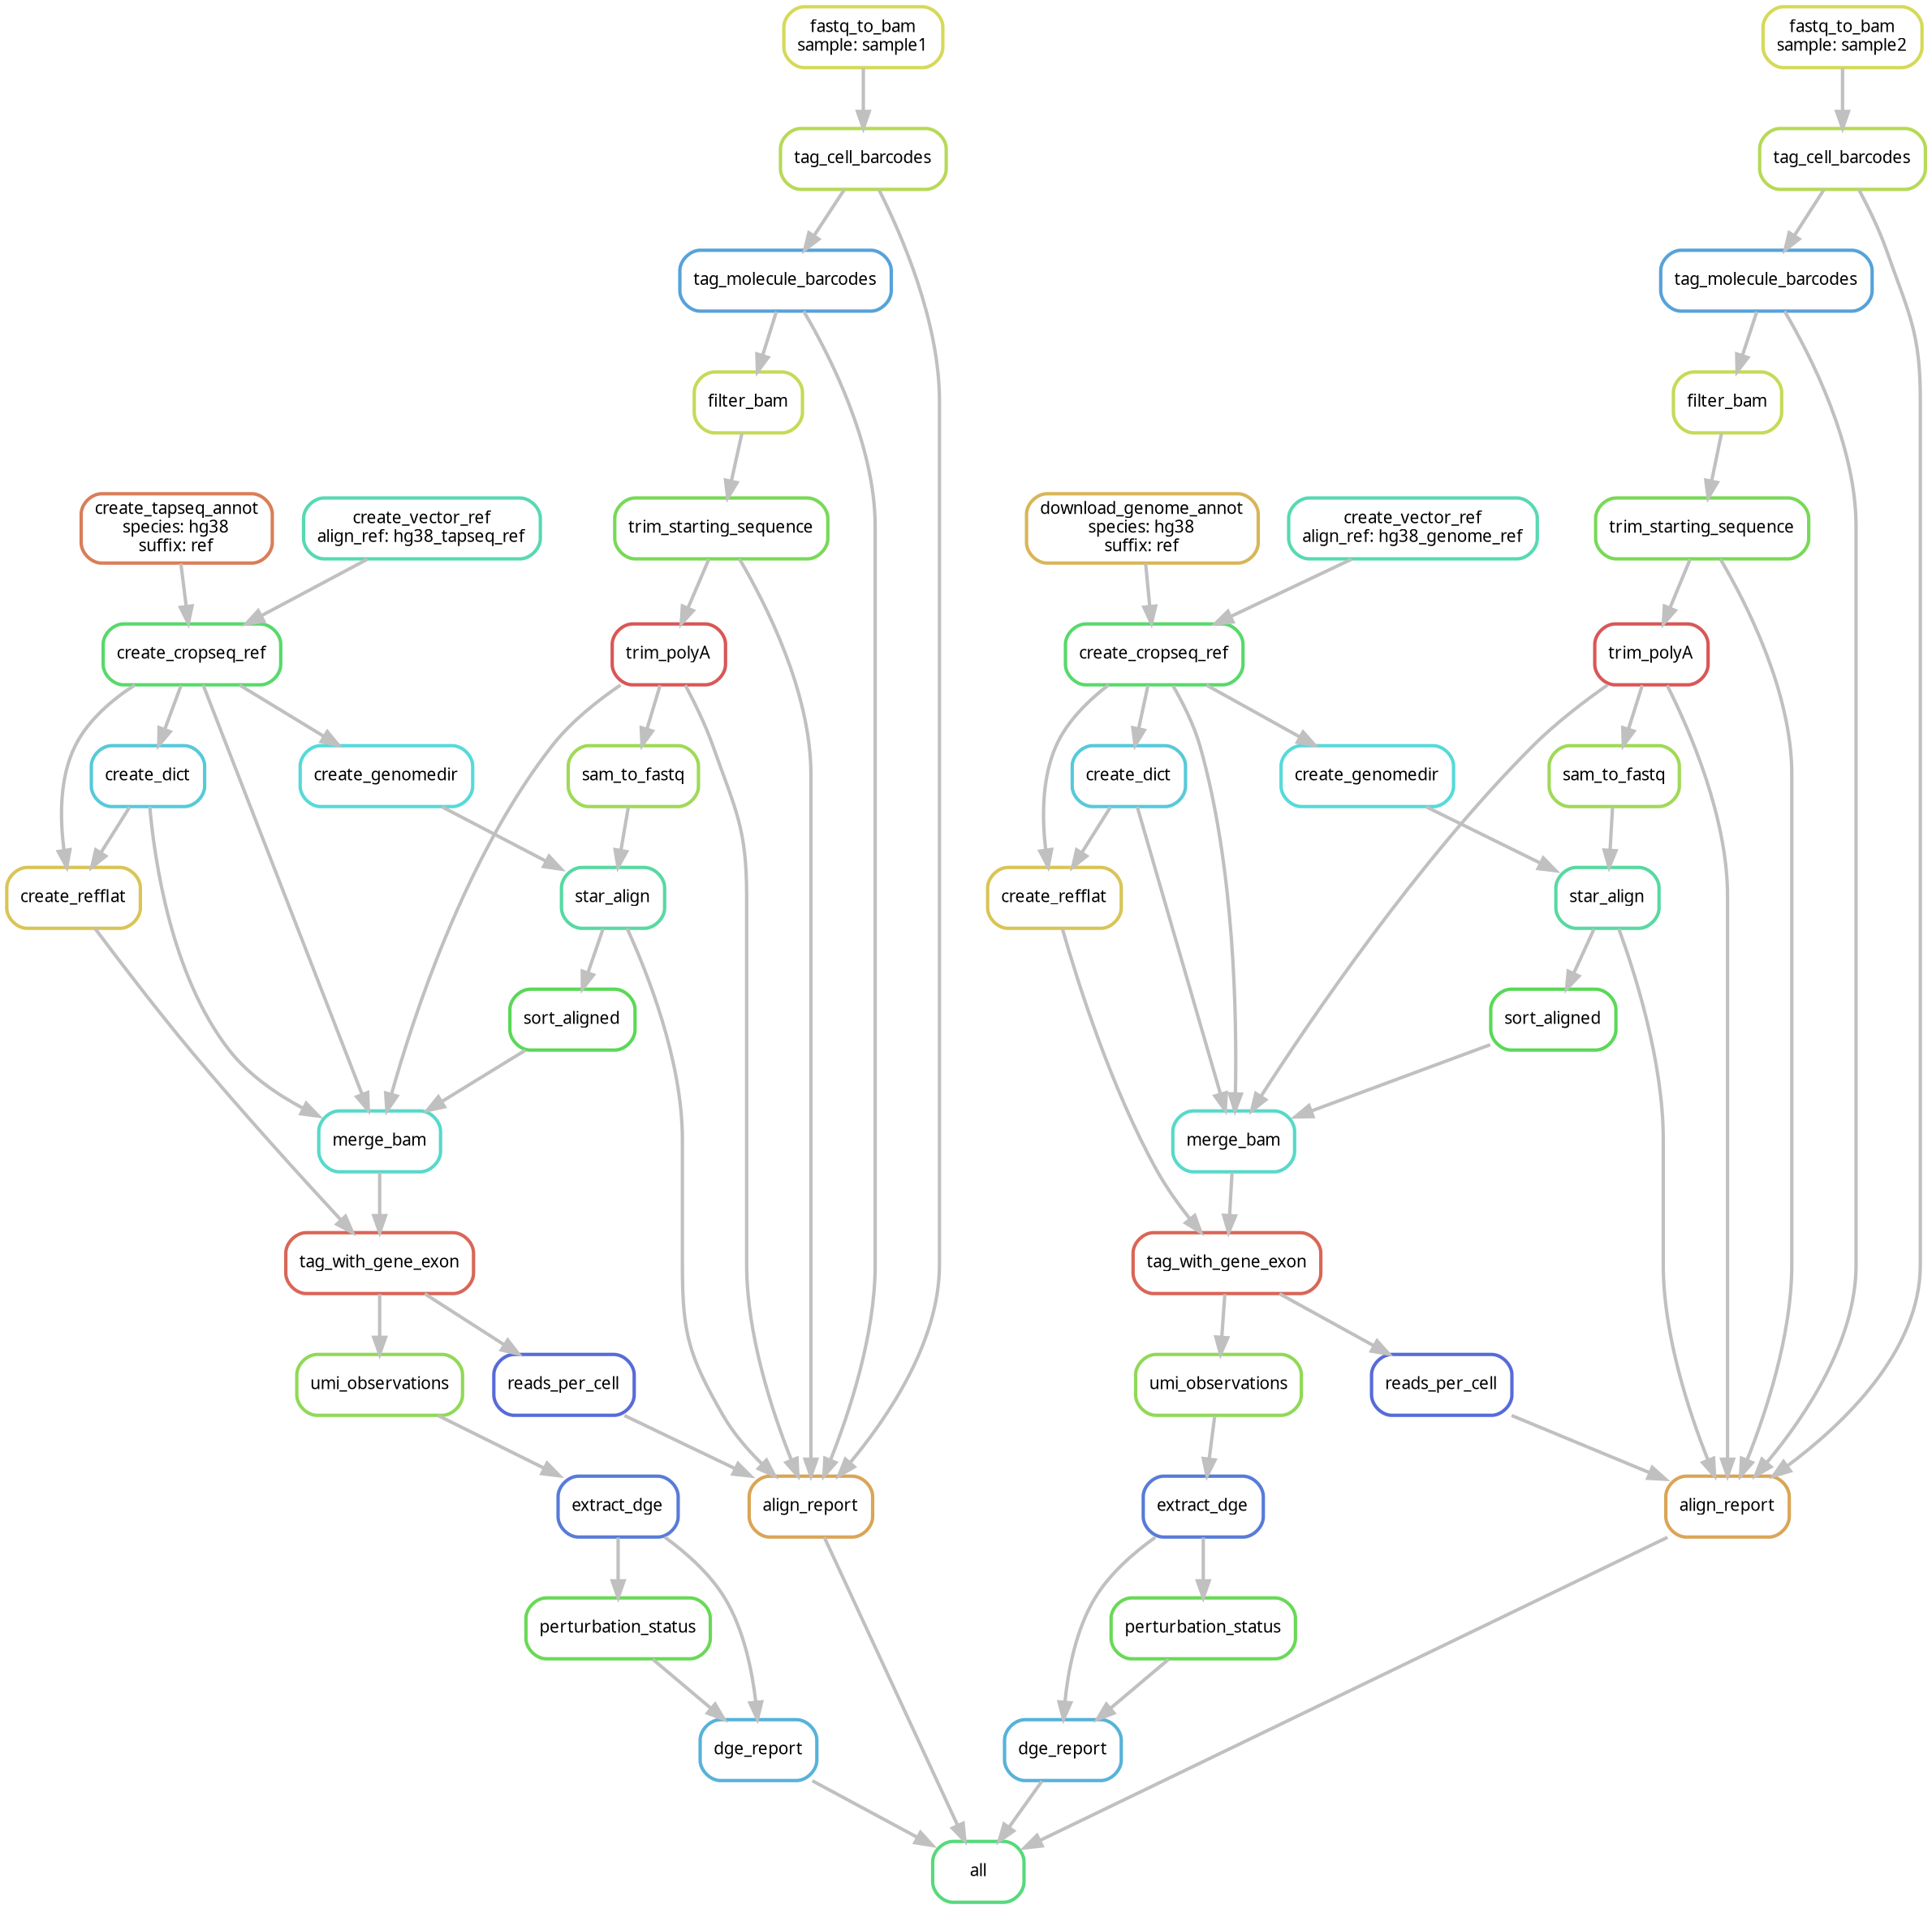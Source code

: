 digraph snakemake_dag {
    graph[bgcolor=white, margin=0];
    node[shape=box, style=rounded, fontname=sans,                 fontsize=10, penwidth=2];
    edge[penwidth=2, color=grey];
	0[label = "all", color = "0.38 0.6 0.85", style="rounded"];
	1[label = "align_report", color = "0.10 0.6 0.85", style="rounded"];
	2[label = "tag_cell_barcodes", color = "0.21 0.6 0.85", style="rounded"];
	3[label = "fastq_to_bam\nsample: sample1", color = "0.17 0.6 0.85", style="rounded"];
	4[label = "tag_molecule_barcodes", color = "0.57 0.6 0.85", style="rounded"];
	5[label = "star_align", color = "0.43 0.6 0.85", style="rounded"];
	6[label = "sam_to_fastq", color = "0.24 0.6 0.85", style="rounded"];
	7[label = "trim_polyA", color = "0.00 0.6 0.85", style="rounded"];
	8[label = "trim_starting_sequence", color = "0.29 0.6 0.85", style="rounded"];
	9[label = "filter_bam", color = "0.19 0.6 0.85", style="rounded"];
	10[label = "create_genomedir", color = "0.50 0.6 0.85", style="rounded"];
	11[label = "create_cropseq_ref", color = "0.36 0.6 0.85", style="rounded"];
	12[label = "create_tapseq_annot\nspecies: hg38\nsuffix: ref", color = "0.05 0.6 0.85", style="rounded"];
	13[label = "create_vector_ref\nalign_ref: hg38_tapseq_ref", color = "0.45 0.6 0.85", style="rounded"];
	14[label = "reads_per_cell", color = "0.64 0.6 0.85", style="rounded"];
	15[label = "tag_with_gene_exon", color = "0.02 0.6 0.85", style="rounded"];
	16[label = "merge_bam", color = "0.48 0.6 0.85", style="rounded"];
	17[label = "sort_aligned", color = "0.33 0.6 0.85", style="rounded"];
	18[label = "create_dict", color = "0.52 0.6 0.85", style="rounded"];
	19[label = "create_refflat", color = "0.14 0.6 0.85", style="rounded"];
	20[label = "align_report", color = "0.10 0.6 0.85", style="rounded"];
	21[label = "tag_cell_barcodes", color = "0.21 0.6 0.85", style="rounded"];
	22[label = "fastq_to_bam\nsample: sample2", color = "0.17 0.6 0.85", style="rounded"];
	23[label = "tag_molecule_barcodes", color = "0.57 0.6 0.85", style="rounded"];
	24[label = "star_align", color = "0.43 0.6 0.85", style="rounded"];
	25[label = "sam_to_fastq", color = "0.24 0.6 0.85", style="rounded"];
	26[label = "trim_polyA", color = "0.00 0.6 0.85", style="rounded"];
	27[label = "trim_starting_sequence", color = "0.29 0.6 0.85", style="rounded"];
	28[label = "filter_bam", color = "0.19 0.6 0.85", style="rounded"];
	29[label = "create_genomedir", color = "0.50 0.6 0.85", style="rounded"];
	30[label = "create_cropseq_ref", color = "0.36 0.6 0.85", style="rounded"];
	31[label = "download_genome_annot\nspecies: hg38\nsuffix: ref", color = "0.12 0.6 0.85", style="rounded"];
	32[label = "create_vector_ref\nalign_ref: hg38_genome_ref", color = "0.45 0.6 0.85", style="rounded"];
	33[label = "reads_per_cell", color = "0.64 0.6 0.85", style="rounded"];
	34[label = "tag_with_gene_exon", color = "0.02 0.6 0.85", style="rounded"];
	35[label = "merge_bam", color = "0.48 0.6 0.85", style="rounded"];
	36[label = "sort_aligned", color = "0.33 0.6 0.85", style="rounded"];
	37[label = "create_dict", color = "0.52 0.6 0.85", style="rounded"];
	38[label = "create_refflat", color = "0.14 0.6 0.85", style="rounded"];
	39[label = "dge_report", color = "0.55 0.6 0.85", style="rounded"];
	40[label = "extract_dge", color = "0.62 0.6 0.85", style="rounded"];
	41[label = "umi_observations", color = "0.26 0.6 0.85", style="rounded"];
	42[label = "perturbation_status", color = "0.31 0.6 0.85", style="rounded"];
	43[label = "dge_report", color = "0.55 0.6 0.85", style="rounded"];
	44[label = "extract_dge", color = "0.62 0.6 0.85", style="rounded"];
	45[label = "umi_observations", color = "0.26 0.6 0.85", style="rounded"];
	46[label = "perturbation_status", color = "0.31 0.6 0.85", style="rounded"];
	1 -> 0
	20 -> 0
	39 -> 0
	43 -> 0
	2 -> 1
	4 -> 1
	5 -> 1
	8 -> 1
	7 -> 1
	14 -> 1
	3 -> 2
	2 -> 4
	6 -> 5
	10 -> 5
	7 -> 6
	8 -> 7
	9 -> 8
	4 -> 9
	11 -> 10
	12 -> 11
	13 -> 11
	15 -> 14
	16 -> 15
	19 -> 15
	17 -> 16
	7 -> 16
	11 -> 16
	18 -> 16
	5 -> 17
	11 -> 18
	11 -> 19
	18 -> 19
	21 -> 20
	23 -> 20
	24 -> 20
	27 -> 20
	26 -> 20
	33 -> 20
	22 -> 21
	21 -> 23
	25 -> 24
	29 -> 24
	26 -> 25
	27 -> 26
	28 -> 27
	23 -> 28
	30 -> 29
	31 -> 30
	32 -> 30
	34 -> 33
	35 -> 34
	38 -> 34
	36 -> 35
	26 -> 35
	30 -> 35
	37 -> 35
	24 -> 36
	30 -> 37
	30 -> 38
	37 -> 38
	40 -> 39
	42 -> 39
	41 -> 40
	15 -> 41
	40 -> 42
	44 -> 43
	46 -> 43
	45 -> 44
	34 -> 45
	44 -> 46
}            
